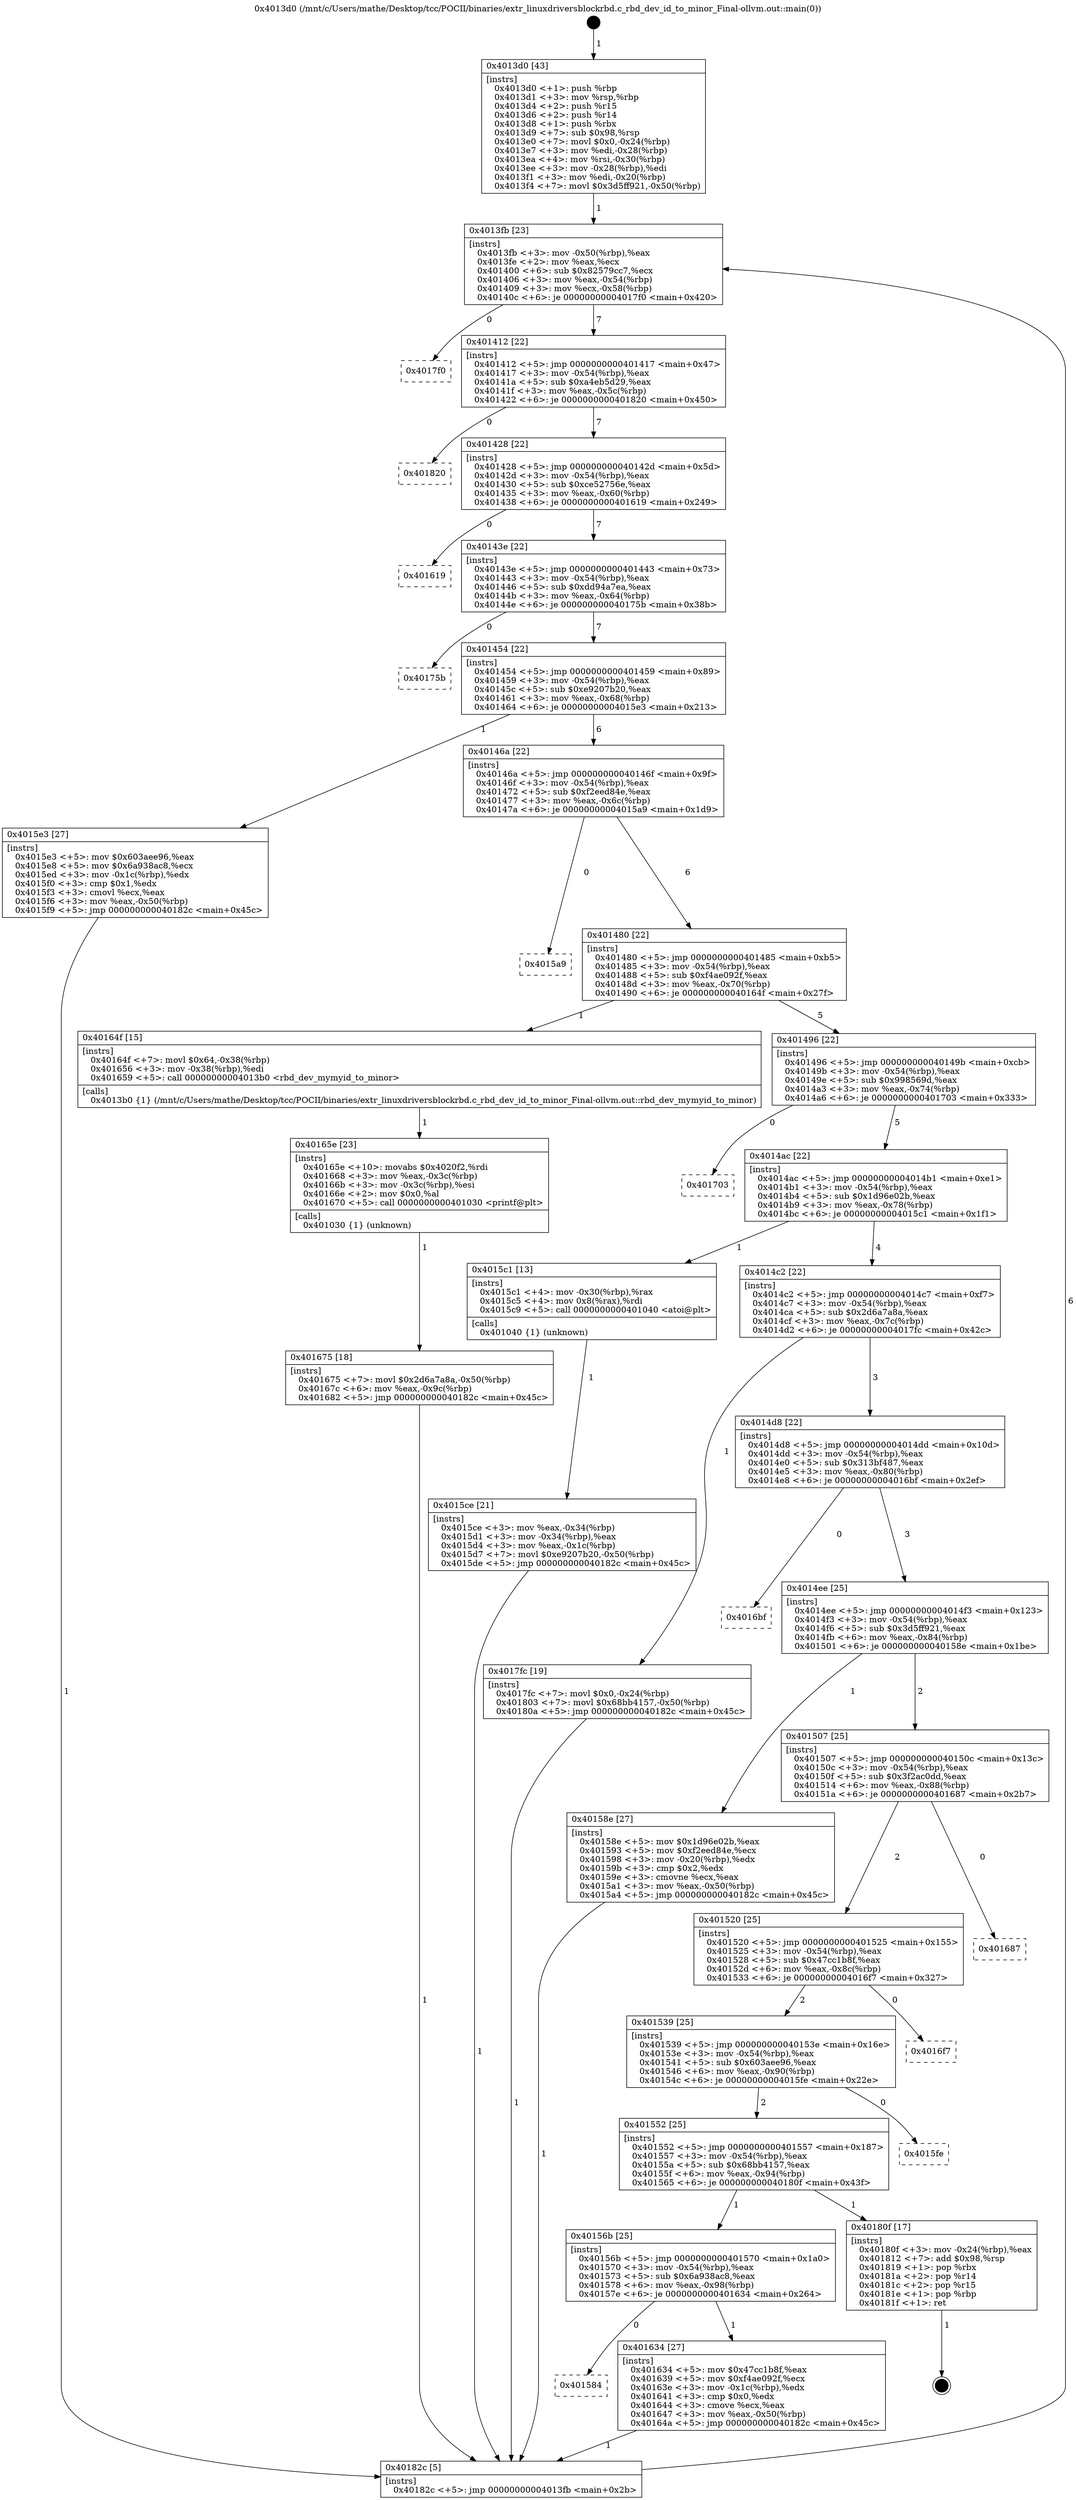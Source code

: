 digraph "0x4013d0" {
  label = "0x4013d0 (/mnt/c/Users/mathe/Desktop/tcc/POCII/binaries/extr_linuxdriversblockrbd.c_rbd_dev_id_to_minor_Final-ollvm.out::main(0))"
  labelloc = "t"
  node[shape=record]

  Entry [label="",width=0.3,height=0.3,shape=circle,fillcolor=black,style=filled]
  "0x4013fb" [label="{
     0x4013fb [23]\l
     | [instrs]\l
     &nbsp;&nbsp;0x4013fb \<+3\>: mov -0x50(%rbp),%eax\l
     &nbsp;&nbsp;0x4013fe \<+2\>: mov %eax,%ecx\l
     &nbsp;&nbsp;0x401400 \<+6\>: sub $0x82579cc7,%ecx\l
     &nbsp;&nbsp;0x401406 \<+3\>: mov %eax,-0x54(%rbp)\l
     &nbsp;&nbsp;0x401409 \<+3\>: mov %ecx,-0x58(%rbp)\l
     &nbsp;&nbsp;0x40140c \<+6\>: je 00000000004017f0 \<main+0x420\>\l
  }"]
  "0x4017f0" [label="{
     0x4017f0\l
  }", style=dashed]
  "0x401412" [label="{
     0x401412 [22]\l
     | [instrs]\l
     &nbsp;&nbsp;0x401412 \<+5\>: jmp 0000000000401417 \<main+0x47\>\l
     &nbsp;&nbsp;0x401417 \<+3\>: mov -0x54(%rbp),%eax\l
     &nbsp;&nbsp;0x40141a \<+5\>: sub $0xa4eb5d29,%eax\l
     &nbsp;&nbsp;0x40141f \<+3\>: mov %eax,-0x5c(%rbp)\l
     &nbsp;&nbsp;0x401422 \<+6\>: je 0000000000401820 \<main+0x450\>\l
  }"]
  Exit [label="",width=0.3,height=0.3,shape=circle,fillcolor=black,style=filled,peripheries=2]
  "0x401820" [label="{
     0x401820\l
  }", style=dashed]
  "0x401428" [label="{
     0x401428 [22]\l
     | [instrs]\l
     &nbsp;&nbsp;0x401428 \<+5\>: jmp 000000000040142d \<main+0x5d\>\l
     &nbsp;&nbsp;0x40142d \<+3\>: mov -0x54(%rbp),%eax\l
     &nbsp;&nbsp;0x401430 \<+5\>: sub $0xce52756e,%eax\l
     &nbsp;&nbsp;0x401435 \<+3\>: mov %eax,-0x60(%rbp)\l
     &nbsp;&nbsp;0x401438 \<+6\>: je 0000000000401619 \<main+0x249\>\l
  }"]
  "0x401675" [label="{
     0x401675 [18]\l
     | [instrs]\l
     &nbsp;&nbsp;0x401675 \<+7\>: movl $0x2d6a7a8a,-0x50(%rbp)\l
     &nbsp;&nbsp;0x40167c \<+6\>: mov %eax,-0x9c(%rbp)\l
     &nbsp;&nbsp;0x401682 \<+5\>: jmp 000000000040182c \<main+0x45c\>\l
  }"]
  "0x401619" [label="{
     0x401619\l
  }", style=dashed]
  "0x40143e" [label="{
     0x40143e [22]\l
     | [instrs]\l
     &nbsp;&nbsp;0x40143e \<+5\>: jmp 0000000000401443 \<main+0x73\>\l
     &nbsp;&nbsp;0x401443 \<+3\>: mov -0x54(%rbp),%eax\l
     &nbsp;&nbsp;0x401446 \<+5\>: sub $0xdd94a7ea,%eax\l
     &nbsp;&nbsp;0x40144b \<+3\>: mov %eax,-0x64(%rbp)\l
     &nbsp;&nbsp;0x40144e \<+6\>: je 000000000040175b \<main+0x38b\>\l
  }"]
  "0x40165e" [label="{
     0x40165e [23]\l
     | [instrs]\l
     &nbsp;&nbsp;0x40165e \<+10\>: movabs $0x4020f2,%rdi\l
     &nbsp;&nbsp;0x401668 \<+3\>: mov %eax,-0x3c(%rbp)\l
     &nbsp;&nbsp;0x40166b \<+3\>: mov -0x3c(%rbp),%esi\l
     &nbsp;&nbsp;0x40166e \<+2\>: mov $0x0,%al\l
     &nbsp;&nbsp;0x401670 \<+5\>: call 0000000000401030 \<printf@plt\>\l
     | [calls]\l
     &nbsp;&nbsp;0x401030 \{1\} (unknown)\l
  }"]
  "0x40175b" [label="{
     0x40175b\l
  }", style=dashed]
  "0x401454" [label="{
     0x401454 [22]\l
     | [instrs]\l
     &nbsp;&nbsp;0x401454 \<+5\>: jmp 0000000000401459 \<main+0x89\>\l
     &nbsp;&nbsp;0x401459 \<+3\>: mov -0x54(%rbp),%eax\l
     &nbsp;&nbsp;0x40145c \<+5\>: sub $0xe9207b20,%eax\l
     &nbsp;&nbsp;0x401461 \<+3\>: mov %eax,-0x68(%rbp)\l
     &nbsp;&nbsp;0x401464 \<+6\>: je 00000000004015e3 \<main+0x213\>\l
  }"]
  "0x401584" [label="{
     0x401584\l
  }", style=dashed]
  "0x4015e3" [label="{
     0x4015e3 [27]\l
     | [instrs]\l
     &nbsp;&nbsp;0x4015e3 \<+5\>: mov $0x603aee96,%eax\l
     &nbsp;&nbsp;0x4015e8 \<+5\>: mov $0x6a938ac8,%ecx\l
     &nbsp;&nbsp;0x4015ed \<+3\>: mov -0x1c(%rbp),%edx\l
     &nbsp;&nbsp;0x4015f0 \<+3\>: cmp $0x1,%edx\l
     &nbsp;&nbsp;0x4015f3 \<+3\>: cmovl %ecx,%eax\l
     &nbsp;&nbsp;0x4015f6 \<+3\>: mov %eax,-0x50(%rbp)\l
     &nbsp;&nbsp;0x4015f9 \<+5\>: jmp 000000000040182c \<main+0x45c\>\l
  }"]
  "0x40146a" [label="{
     0x40146a [22]\l
     | [instrs]\l
     &nbsp;&nbsp;0x40146a \<+5\>: jmp 000000000040146f \<main+0x9f\>\l
     &nbsp;&nbsp;0x40146f \<+3\>: mov -0x54(%rbp),%eax\l
     &nbsp;&nbsp;0x401472 \<+5\>: sub $0xf2eed84e,%eax\l
     &nbsp;&nbsp;0x401477 \<+3\>: mov %eax,-0x6c(%rbp)\l
     &nbsp;&nbsp;0x40147a \<+6\>: je 00000000004015a9 \<main+0x1d9\>\l
  }"]
  "0x401634" [label="{
     0x401634 [27]\l
     | [instrs]\l
     &nbsp;&nbsp;0x401634 \<+5\>: mov $0x47cc1b8f,%eax\l
     &nbsp;&nbsp;0x401639 \<+5\>: mov $0xf4ae092f,%ecx\l
     &nbsp;&nbsp;0x40163e \<+3\>: mov -0x1c(%rbp),%edx\l
     &nbsp;&nbsp;0x401641 \<+3\>: cmp $0x0,%edx\l
     &nbsp;&nbsp;0x401644 \<+3\>: cmove %ecx,%eax\l
     &nbsp;&nbsp;0x401647 \<+3\>: mov %eax,-0x50(%rbp)\l
     &nbsp;&nbsp;0x40164a \<+5\>: jmp 000000000040182c \<main+0x45c\>\l
  }"]
  "0x4015a9" [label="{
     0x4015a9\l
  }", style=dashed]
  "0x401480" [label="{
     0x401480 [22]\l
     | [instrs]\l
     &nbsp;&nbsp;0x401480 \<+5\>: jmp 0000000000401485 \<main+0xb5\>\l
     &nbsp;&nbsp;0x401485 \<+3\>: mov -0x54(%rbp),%eax\l
     &nbsp;&nbsp;0x401488 \<+5\>: sub $0xf4ae092f,%eax\l
     &nbsp;&nbsp;0x40148d \<+3\>: mov %eax,-0x70(%rbp)\l
     &nbsp;&nbsp;0x401490 \<+6\>: je 000000000040164f \<main+0x27f\>\l
  }"]
  "0x40156b" [label="{
     0x40156b [25]\l
     | [instrs]\l
     &nbsp;&nbsp;0x40156b \<+5\>: jmp 0000000000401570 \<main+0x1a0\>\l
     &nbsp;&nbsp;0x401570 \<+3\>: mov -0x54(%rbp),%eax\l
     &nbsp;&nbsp;0x401573 \<+5\>: sub $0x6a938ac8,%eax\l
     &nbsp;&nbsp;0x401578 \<+6\>: mov %eax,-0x98(%rbp)\l
     &nbsp;&nbsp;0x40157e \<+6\>: je 0000000000401634 \<main+0x264\>\l
  }"]
  "0x40164f" [label="{
     0x40164f [15]\l
     | [instrs]\l
     &nbsp;&nbsp;0x40164f \<+7\>: movl $0x64,-0x38(%rbp)\l
     &nbsp;&nbsp;0x401656 \<+3\>: mov -0x38(%rbp),%edi\l
     &nbsp;&nbsp;0x401659 \<+5\>: call 00000000004013b0 \<rbd_dev_mymyid_to_minor\>\l
     | [calls]\l
     &nbsp;&nbsp;0x4013b0 \{1\} (/mnt/c/Users/mathe/Desktop/tcc/POCII/binaries/extr_linuxdriversblockrbd.c_rbd_dev_id_to_minor_Final-ollvm.out::rbd_dev_mymyid_to_minor)\l
  }"]
  "0x401496" [label="{
     0x401496 [22]\l
     | [instrs]\l
     &nbsp;&nbsp;0x401496 \<+5\>: jmp 000000000040149b \<main+0xcb\>\l
     &nbsp;&nbsp;0x40149b \<+3\>: mov -0x54(%rbp),%eax\l
     &nbsp;&nbsp;0x40149e \<+5\>: sub $0x998569d,%eax\l
     &nbsp;&nbsp;0x4014a3 \<+3\>: mov %eax,-0x74(%rbp)\l
     &nbsp;&nbsp;0x4014a6 \<+6\>: je 0000000000401703 \<main+0x333\>\l
  }"]
  "0x40180f" [label="{
     0x40180f [17]\l
     | [instrs]\l
     &nbsp;&nbsp;0x40180f \<+3\>: mov -0x24(%rbp),%eax\l
     &nbsp;&nbsp;0x401812 \<+7\>: add $0x98,%rsp\l
     &nbsp;&nbsp;0x401819 \<+1\>: pop %rbx\l
     &nbsp;&nbsp;0x40181a \<+2\>: pop %r14\l
     &nbsp;&nbsp;0x40181c \<+2\>: pop %r15\l
     &nbsp;&nbsp;0x40181e \<+1\>: pop %rbp\l
     &nbsp;&nbsp;0x40181f \<+1\>: ret\l
  }"]
  "0x401703" [label="{
     0x401703\l
  }", style=dashed]
  "0x4014ac" [label="{
     0x4014ac [22]\l
     | [instrs]\l
     &nbsp;&nbsp;0x4014ac \<+5\>: jmp 00000000004014b1 \<main+0xe1\>\l
     &nbsp;&nbsp;0x4014b1 \<+3\>: mov -0x54(%rbp),%eax\l
     &nbsp;&nbsp;0x4014b4 \<+5\>: sub $0x1d96e02b,%eax\l
     &nbsp;&nbsp;0x4014b9 \<+3\>: mov %eax,-0x78(%rbp)\l
     &nbsp;&nbsp;0x4014bc \<+6\>: je 00000000004015c1 \<main+0x1f1\>\l
  }"]
  "0x401552" [label="{
     0x401552 [25]\l
     | [instrs]\l
     &nbsp;&nbsp;0x401552 \<+5\>: jmp 0000000000401557 \<main+0x187\>\l
     &nbsp;&nbsp;0x401557 \<+3\>: mov -0x54(%rbp),%eax\l
     &nbsp;&nbsp;0x40155a \<+5\>: sub $0x68bb4157,%eax\l
     &nbsp;&nbsp;0x40155f \<+6\>: mov %eax,-0x94(%rbp)\l
     &nbsp;&nbsp;0x401565 \<+6\>: je 000000000040180f \<main+0x43f\>\l
  }"]
  "0x4015c1" [label="{
     0x4015c1 [13]\l
     | [instrs]\l
     &nbsp;&nbsp;0x4015c1 \<+4\>: mov -0x30(%rbp),%rax\l
     &nbsp;&nbsp;0x4015c5 \<+4\>: mov 0x8(%rax),%rdi\l
     &nbsp;&nbsp;0x4015c9 \<+5\>: call 0000000000401040 \<atoi@plt\>\l
     | [calls]\l
     &nbsp;&nbsp;0x401040 \{1\} (unknown)\l
  }"]
  "0x4014c2" [label="{
     0x4014c2 [22]\l
     | [instrs]\l
     &nbsp;&nbsp;0x4014c2 \<+5\>: jmp 00000000004014c7 \<main+0xf7\>\l
     &nbsp;&nbsp;0x4014c7 \<+3\>: mov -0x54(%rbp),%eax\l
     &nbsp;&nbsp;0x4014ca \<+5\>: sub $0x2d6a7a8a,%eax\l
     &nbsp;&nbsp;0x4014cf \<+3\>: mov %eax,-0x7c(%rbp)\l
     &nbsp;&nbsp;0x4014d2 \<+6\>: je 00000000004017fc \<main+0x42c\>\l
  }"]
  "0x4015fe" [label="{
     0x4015fe\l
  }", style=dashed]
  "0x4017fc" [label="{
     0x4017fc [19]\l
     | [instrs]\l
     &nbsp;&nbsp;0x4017fc \<+7\>: movl $0x0,-0x24(%rbp)\l
     &nbsp;&nbsp;0x401803 \<+7\>: movl $0x68bb4157,-0x50(%rbp)\l
     &nbsp;&nbsp;0x40180a \<+5\>: jmp 000000000040182c \<main+0x45c\>\l
  }"]
  "0x4014d8" [label="{
     0x4014d8 [22]\l
     | [instrs]\l
     &nbsp;&nbsp;0x4014d8 \<+5\>: jmp 00000000004014dd \<main+0x10d\>\l
     &nbsp;&nbsp;0x4014dd \<+3\>: mov -0x54(%rbp),%eax\l
     &nbsp;&nbsp;0x4014e0 \<+5\>: sub $0x313bf487,%eax\l
     &nbsp;&nbsp;0x4014e5 \<+3\>: mov %eax,-0x80(%rbp)\l
     &nbsp;&nbsp;0x4014e8 \<+6\>: je 00000000004016bf \<main+0x2ef\>\l
  }"]
  "0x401539" [label="{
     0x401539 [25]\l
     | [instrs]\l
     &nbsp;&nbsp;0x401539 \<+5\>: jmp 000000000040153e \<main+0x16e\>\l
     &nbsp;&nbsp;0x40153e \<+3\>: mov -0x54(%rbp),%eax\l
     &nbsp;&nbsp;0x401541 \<+5\>: sub $0x603aee96,%eax\l
     &nbsp;&nbsp;0x401546 \<+6\>: mov %eax,-0x90(%rbp)\l
     &nbsp;&nbsp;0x40154c \<+6\>: je 00000000004015fe \<main+0x22e\>\l
  }"]
  "0x4016bf" [label="{
     0x4016bf\l
  }", style=dashed]
  "0x4014ee" [label="{
     0x4014ee [25]\l
     | [instrs]\l
     &nbsp;&nbsp;0x4014ee \<+5\>: jmp 00000000004014f3 \<main+0x123\>\l
     &nbsp;&nbsp;0x4014f3 \<+3\>: mov -0x54(%rbp),%eax\l
     &nbsp;&nbsp;0x4014f6 \<+5\>: sub $0x3d5ff921,%eax\l
     &nbsp;&nbsp;0x4014fb \<+6\>: mov %eax,-0x84(%rbp)\l
     &nbsp;&nbsp;0x401501 \<+6\>: je 000000000040158e \<main+0x1be\>\l
  }"]
  "0x4016f7" [label="{
     0x4016f7\l
  }", style=dashed]
  "0x40158e" [label="{
     0x40158e [27]\l
     | [instrs]\l
     &nbsp;&nbsp;0x40158e \<+5\>: mov $0x1d96e02b,%eax\l
     &nbsp;&nbsp;0x401593 \<+5\>: mov $0xf2eed84e,%ecx\l
     &nbsp;&nbsp;0x401598 \<+3\>: mov -0x20(%rbp),%edx\l
     &nbsp;&nbsp;0x40159b \<+3\>: cmp $0x2,%edx\l
     &nbsp;&nbsp;0x40159e \<+3\>: cmovne %ecx,%eax\l
     &nbsp;&nbsp;0x4015a1 \<+3\>: mov %eax,-0x50(%rbp)\l
     &nbsp;&nbsp;0x4015a4 \<+5\>: jmp 000000000040182c \<main+0x45c\>\l
  }"]
  "0x401507" [label="{
     0x401507 [25]\l
     | [instrs]\l
     &nbsp;&nbsp;0x401507 \<+5\>: jmp 000000000040150c \<main+0x13c\>\l
     &nbsp;&nbsp;0x40150c \<+3\>: mov -0x54(%rbp),%eax\l
     &nbsp;&nbsp;0x40150f \<+5\>: sub $0x3f2ac0dd,%eax\l
     &nbsp;&nbsp;0x401514 \<+6\>: mov %eax,-0x88(%rbp)\l
     &nbsp;&nbsp;0x40151a \<+6\>: je 0000000000401687 \<main+0x2b7\>\l
  }"]
  "0x40182c" [label="{
     0x40182c [5]\l
     | [instrs]\l
     &nbsp;&nbsp;0x40182c \<+5\>: jmp 00000000004013fb \<main+0x2b\>\l
  }"]
  "0x4013d0" [label="{
     0x4013d0 [43]\l
     | [instrs]\l
     &nbsp;&nbsp;0x4013d0 \<+1\>: push %rbp\l
     &nbsp;&nbsp;0x4013d1 \<+3\>: mov %rsp,%rbp\l
     &nbsp;&nbsp;0x4013d4 \<+2\>: push %r15\l
     &nbsp;&nbsp;0x4013d6 \<+2\>: push %r14\l
     &nbsp;&nbsp;0x4013d8 \<+1\>: push %rbx\l
     &nbsp;&nbsp;0x4013d9 \<+7\>: sub $0x98,%rsp\l
     &nbsp;&nbsp;0x4013e0 \<+7\>: movl $0x0,-0x24(%rbp)\l
     &nbsp;&nbsp;0x4013e7 \<+3\>: mov %edi,-0x28(%rbp)\l
     &nbsp;&nbsp;0x4013ea \<+4\>: mov %rsi,-0x30(%rbp)\l
     &nbsp;&nbsp;0x4013ee \<+3\>: mov -0x28(%rbp),%edi\l
     &nbsp;&nbsp;0x4013f1 \<+3\>: mov %edi,-0x20(%rbp)\l
     &nbsp;&nbsp;0x4013f4 \<+7\>: movl $0x3d5ff921,-0x50(%rbp)\l
  }"]
  "0x4015ce" [label="{
     0x4015ce [21]\l
     | [instrs]\l
     &nbsp;&nbsp;0x4015ce \<+3\>: mov %eax,-0x34(%rbp)\l
     &nbsp;&nbsp;0x4015d1 \<+3\>: mov -0x34(%rbp),%eax\l
     &nbsp;&nbsp;0x4015d4 \<+3\>: mov %eax,-0x1c(%rbp)\l
     &nbsp;&nbsp;0x4015d7 \<+7\>: movl $0xe9207b20,-0x50(%rbp)\l
     &nbsp;&nbsp;0x4015de \<+5\>: jmp 000000000040182c \<main+0x45c\>\l
  }"]
  "0x401520" [label="{
     0x401520 [25]\l
     | [instrs]\l
     &nbsp;&nbsp;0x401520 \<+5\>: jmp 0000000000401525 \<main+0x155\>\l
     &nbsp;&nbsp;0x401525 \<+3\>: mov -0x54(%rbp),%eax\l
     &nbsp;&nbsp;0x401528 \<+5\>: sub $0x47cc1b8f,%eax\l
     &nbsp;&nbsp;0x40152d \<+6\>: mov %eax,-0x8c(%rbp)\l
     &nbsp;&nbsp;0x401533 \<+6\>: je 00000000004016f7 \<main+0x327\>\l
  }"]
  "0x401687" [label="{
     0x401687\l
  }", style=dashed]
  Entry -> "0x4013d0" [label=" 1"]
  "0x4013fb" -> "0x4017f0" [label=" 0"]
  "0x4013fb" -> "0x401412" [label=" 7"]
  "0x40180f" -> Exit [label=" 1"]
  "0x401412" -> "0x401820" [label=" 0"]
  "0x401412" -> "0x401428" [label=" 7"]
  "0x4017fc" -> "0x40182c" [label=" 1"]
  "0x401428" -> "0x401619" [label=" 0"]
  "0x401428" -> "0x40143e" [label=" 7"]
  "0x401675" -> "0x40182c" [label=" 1"]
  "0x40143e" -> "0x40175b" [label=" 0"]
  "0x40143e" -> "0x401454" [label=" 7"]
  "0x40165e" -> "0x401675" [label=" 1"]
  "0x401454" -> "0x4015e3" [label=" 1"]
  "0x401454" -> "0x40146a" [label=" 6"]
  "0x40164f" -> "0x40165e" [label=" 1"]
  "0x40146a" -> "0x4015a9" [label=" 0"]
  "0x40146a" -> "0x401480" [label=" 6"]
  "0x401634" -> "0x40182c" [label=" 1"]
  "0x401480" -> "0x40164f" [label=" 1"]
  "0x401480" -> "0x401496" [label=" 5"]
  "0x40156b" -> "0x401634" [label=" 1"]
  "0x401496" -> "0x401703" [label=" 0"]
  "0x401496" -> "0x4014ac" [label=" 5"]
  "0x40156b" -> "0x401584" [label=" 0"]
  "0x4014ac" -> "0x4015c1" [label=" 1"]
  "0x4014ac" -> "0x4014c2" [label=" 4"]
  "0x401552" -> "0x40180f" [label=" 1"]
  "0x4014c2" -> "0x4017fc" [label=" 1"]
  "0x4014c2" -> "0x4014d8" [label=" 3"]
  "0x401552" -> "0x40156b" [label=" 1"]
  "0x4014d8" -> "0x4016bf" [label=" 0"]
  "0x4014d8" -> "0x4014ee" [label=" 3"]
  "0x401539" -> "0x4015fe" [label=" 0"]
  "0x4014ee" -> "0x40158e" [label=" 1"]
  "0x4014ee" -> "0x401507" [label=" 2"]
  "0x40158e" -> "0x40182c" [label=" 1"]
  "0x4013d0" -> "0x4013fb" [label=" 1"]
  "0x40182c" -> "0x4013fb" [label=" 6"]
  "0x4015c1" -> "0x4015ce" [label=" 1"]
  "0x4015ce" -> "0x40182c" [label=" 1"]
  "0x4015e3" -> "0x40182c" [label=" 1"]
  "0x401539" -> "0x401552" [label=" 2"]
  "0x401507" -> "0x401687" [label=" 0"]
  "0x401507" -> "0x401520" [label=" 2"]
  "0x401520" -> "0x401539" [label=" 2"]
  "0x401520" -> "0x4016f7" [label=" 0"]
}
